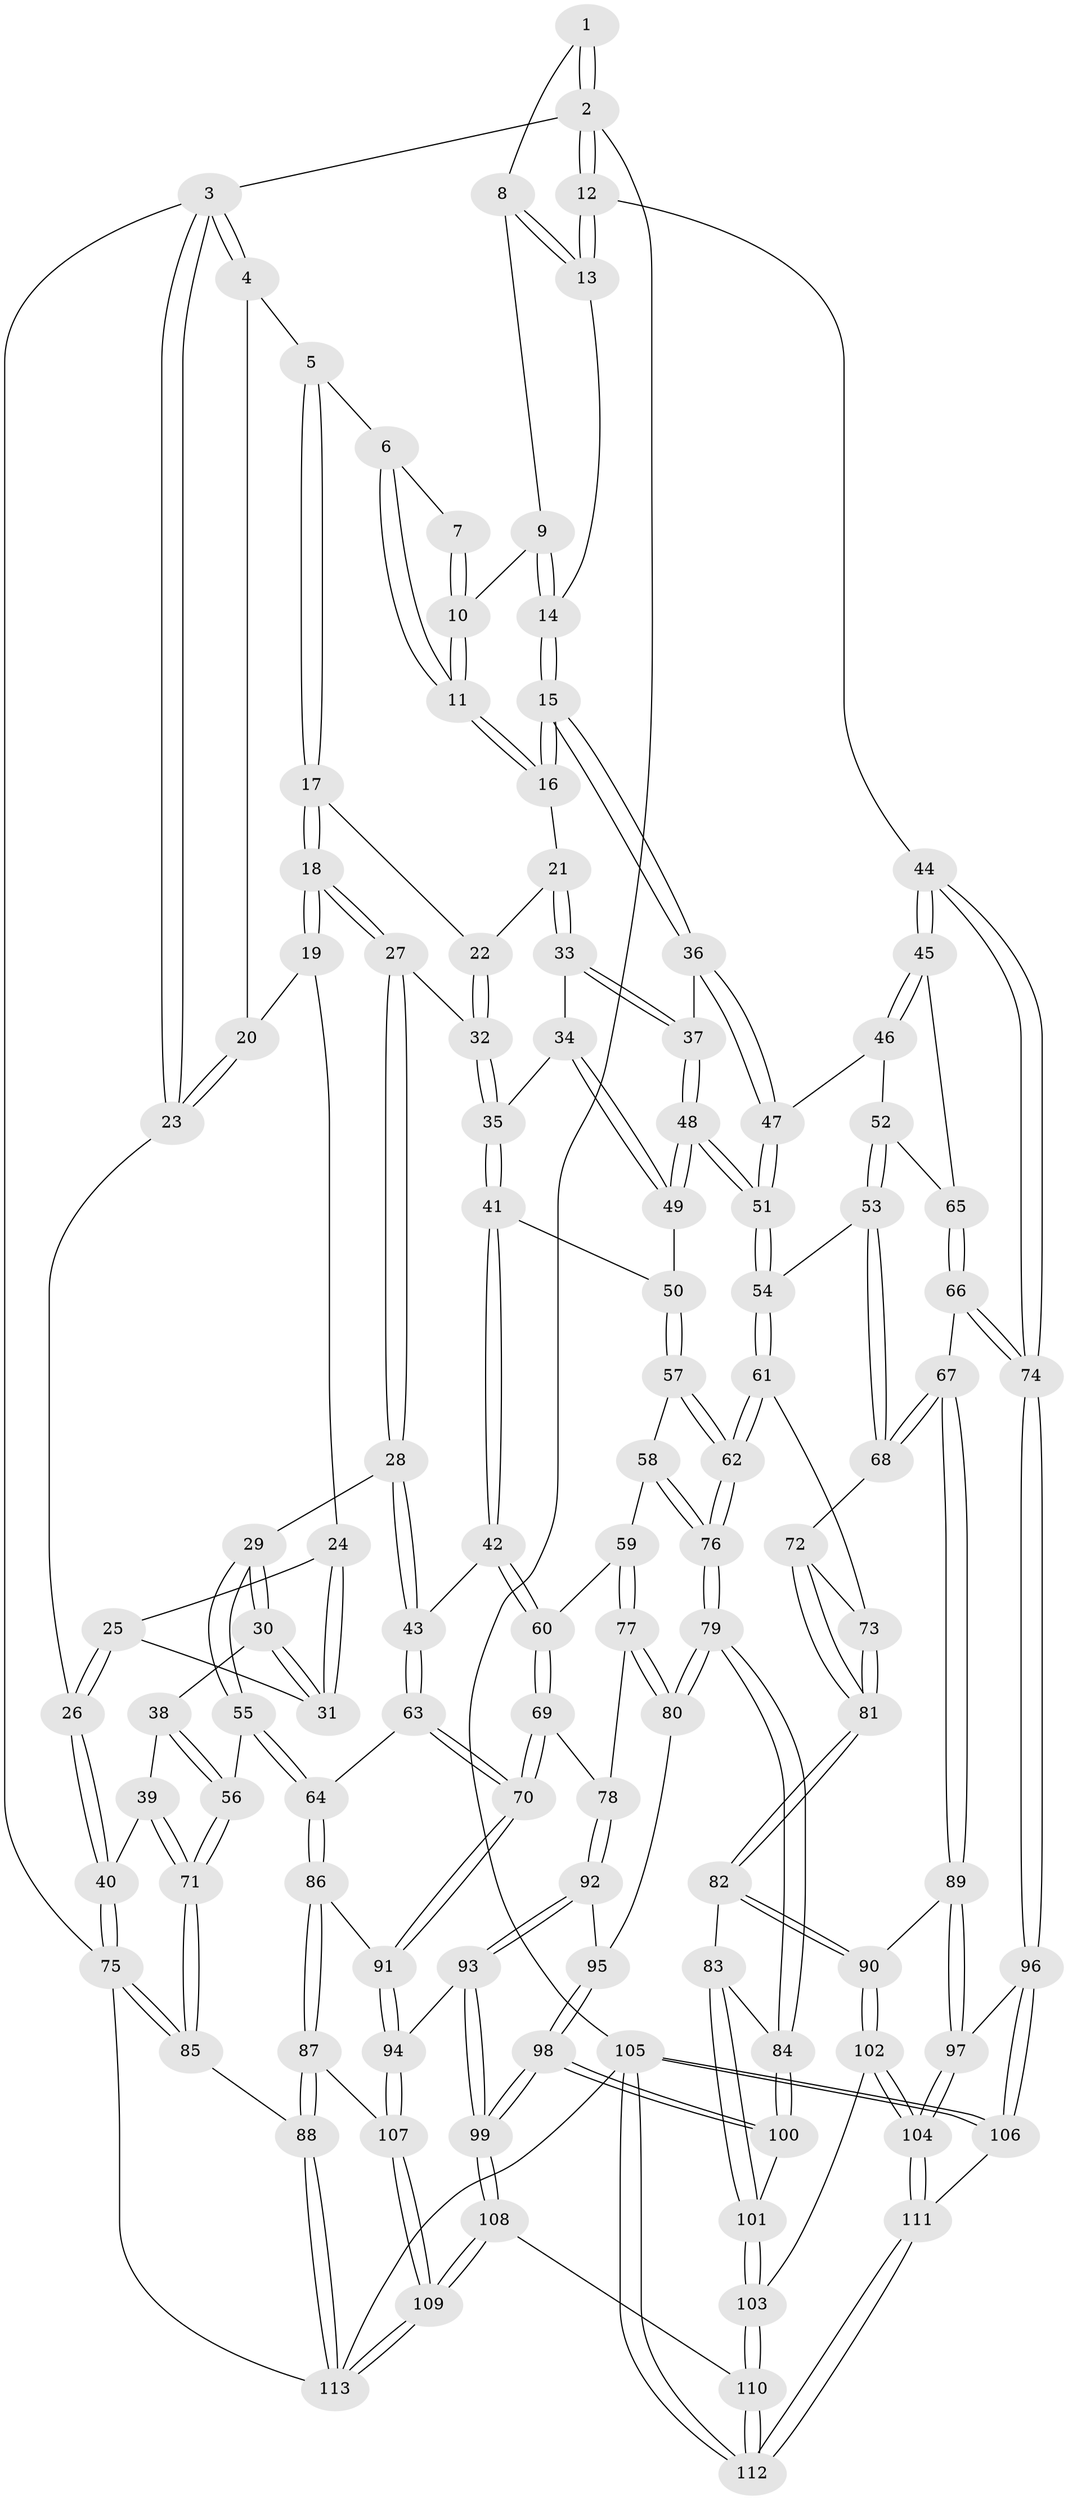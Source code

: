 // Generated by graph-tools (version 1.1) at 2025/59/03/09/25 04:59:56]
// undirected, 113 vertices, 279 edges
graph export_dot {
graph [start="1"]
  node [color=gray90,style=filled];
  1 [pos="+1+0"];
  2 [pos="+1+0"];
  3 [pos="+0+0"];
  4 [pos="+0.01941188722644503+0"];
  5 [pos="+0.3929617653009962+0"];
  6 [pos="+0.6385769183598717+0"];
  7 [pos="+0.875246376423634+0"];
  8 [pos="+0.9369112977321274+0.029763146990236543"];
  9 [pos="+0.8776590551721077+0.030266275010764822"];
  10 [pos="+0.8503618970576841+0"];
  11 [pos="+0.7470101597023185+0.10843002042849861"];
  12 [pos="+1+0.09067857397787941"];
  13 [pos="+0.9904615712172936+0.13990216596936336"];
  14 [pos="+0.865727728997706+0.18994189484156887"];
  15 [pos="+0.8618927539666075+0.19274423111528766"];
  16 [pos="+0.7463229032914199+0.1393741326300131"];
  17 [pos="+0.3974523050589839+0"];
  18 [pos="+0.2884642020243108+0.11510169992795515"];
  19 [pos="+0.1492264756733071+0.13193918487996628"];
  20 [pos="+0.14419585009294944+0.12219588527614828"];
  21 [pos="+0.7075514347593366+0.15223490359617994"];
  22 [pos="+0.5077210597301303+0.0825846552023566"];
  23 [pos="+0+0"];
  24 [pos="+0.1309647827652527+0.14533209113753923"];
  25 [pos="+0+0.11197110206251015"];
  26 [pos="+0+0"];
  27 [pos="+0.2871533730082855+0.1989926612297944"];
  28 [pos="+0.262647682411123+0.3576823268335194"];
  29 [pos="+0.24707561370812342+0.3584418983301559"];
  30 [pos="+0.11611743053409254+0.3315573121699215"];
  31 [pos="+0.10985333998996609+0.23566270333827624"];
  32 [pos="+0.5012220462205621+0.2315613300561028"];
  33 [pos="+0.6774065631757774+0.21676438203339404"];
  34 [pos="+0.641162432602892+0.2666195865448585"];
  35 [pos="+0.5028106651743547+0.2445268192993363"];
  36 [pos="+0.862233718322+0.1993190759239898"];
  37 [pos="+0.7462352615320316+0.3166279324069079"];
  38 [pos="+0.05681403178919164+0.34532675942521907"];
  39 [pos="+0+0.3468462090753844"];
  40 [pos="+0+0.3377230291657028"];
  41 [pos="+0.4534924093650777+0.3632395656911884"];
  42 [pos="+0.3494369740434911+0.3967491571042516"];
  43 [pos="+0.30547775579419606+0.38944010093844006"];
  44 [pos="+1+0.5122042210942842"];
  45 [pos="+1+0.4250088436555792"];
  46 [pos="+0.8973233931509351+0.29199097547375524"];
  47 [pos="+0.8856814931280046+0.2693837298363666"];
  48 [pos="+0.6940809941159406+0.4270991524192728"];
  49 [pos="+0.6619701974715878+0.4114814539361377"];
  50 [pos="+0.5629171920261323+0.4175202968133593"];
  51 [pos="+0.6969413761505867+0.42994797704255133"];
  52 [pos="+0.7577318916248746+0.45464689357049654"];
  53 [pos="+0.7411032071247516+0.4580936559188334"];
  54 [pos="+0.7065834373131717+0.4422667028787511"];
  55 [pos="+0.10330765229096632+0.5638780922265946"];
  56 [pos="+0.09429437031145851+0.5638743741272498"];
  57 [pos="+0.5369664053747363+0.5311953496642112"];
  58 [pos="+0.47886236910521257+0.558547045374284"];
  59 [pos="+0.47378887244231654+0.5598410483236623"];
  60 [pos="+0.41479412371853586+0.5300233555675636"];
  61 [pos="+0.6520307053075649+0.5521794631452017"];
  62 [pos="+0.5780175423006306+0.5719319306353347"];
  63 [pos="+0.25565152746917424+0.5836188230796988"];
  64 [pos="+0.1574038264507729+0.5956207287879628"];
  65 [pos="+0.8310595648654666+0.4551402164203222"];
  66 [pos="+0.8997052433978865+0.6132426202873434"];
  67 [pos="+0.816887409531765+0.6078624507988708"];
  68 [pos="+0.7905201300017374+0.5834584690749528"];
  69 [pos="+0.36932616408758084+0.6337239528746812"];
  70 [pos="+0.3022358822341422+0.6617694791775612"];
  71 [pos="+0.09085395274347904+0.5651308793312003"];
  72 [pos="+0.7361305193439432+0.6069462123819606"];
  73 [pos="+0.6566807089938863+0.5693656655970498"];
  74 [pos="+1+0.6689847963541268"];
  75 [pos="+0+0.7711965055897163"];
  76 [pos="+0.5664669298404256+0.6380984184501095"];
  77 [pos="+0.4739203475337753+0.5978079071776939"];
  78 [pos="+0.42699232000831694+0.6555688618800563"];
  79 [pos="+0.5672089912885796+0.6855594421343275"];
  80 [pos="+0.544956347000425+0.6865396933726476"];
  81 [pos="+0.6594615226158368+0.6772424075741116"];
  82 [pos="+0.6525040951959313+0.6979252048455675"];
  83 [pos="+0.6196172584913744+0.7007907526826098"];
  84 [pos="+0.5732674940469739+0.689073597504318"];
  85 [pos="+0+0.7670397747036778"];
  86 [pos="+0.15083750041051874+0.7499228932420432"];
  87 [pos="+0.0818122957228347+0.7954760309001149"];
  88 [pos="+0+0.773997065014155"];
  89 [pos="+0.7655186830885387+0.7137493081562277"];
  90 [pos="+0.6647891393296107+0.7063557312726039"];
  91 [pos="+0.28862876159637596+0.7293357804654803"];
  92 [pos="+0.4530408782381674+0.6898049563535174"];
  93 [pos="+0.34649747217171734+0.7918741326009914"];
  94 [pos="+0.316159821621262+0.7664063933665087"];
  95 [pos="+0.5006818630318428+0.7031557711093992"];
  96 [pos="+1+0.6822589625943919"];
  97 [pos="+0.8583830856540366+0.8357883465545513"];
  98 [pos="+0.4464667367735263+0.8673685944364865"];
  99 [pos="+0.41131254308685244+0.8932069182875422"];
  100 [pos="+0.5269348752505395+0.8426079737102286"];
  101 [pos="+0.5920157811831961+0.846624051750819"];
  102 [pos="+0.6995617272253711+0.884098918411778"];
  103 [pos="+0.623485464974604+0.8663588627358906"];
  104 [pos="+0.7758426706492677+0.945266281874441"];
  105 [pos="+1+1"];
  106 [pos="+1+0.6999016003886604"];
  107 [pos="+0.1765055143195103+0.9128249520803243"];
  108 [pos="+0.3682810705894773+1"];
  109 [pos="+0.30700894936922424+1"];
  110 [pos="+0.38827193553305345+1"];
  111 [pos="+0.7694091084130088+1"];
  112 [pos="+0.7623784716564682+1"];
  113 [pos="+0.2951555492353127+1"];
  1 -- 2;
  1 -- 2;
  1 -- 8;
  2 -- 3;
  2 -- 12;
  2 -- 12;
  2 -- 105;
  3 -- 4;
  3 -- 4;
  3 -- 23;
  3 -- 23;
  3 -- 75;
  4 -- 5;
  4 -- 20;
  5 -- 6;
  5 -- 17;
  5 -- 17;
  6 -- 7;
  6 -- 11;
  6 -- 11;
  7 -- 10;
  7 -- 10;
  8 -- 9;
  8 -- 13;
  8 -- 13;
  9 -- 10;
  9 -- 14;
  9 -- 14;
  10 -- 11;
  10 -- 11;
  11 -- 16;
  11 -- 16;
  12 -- 13;
  12 -- 13;
  12 -- 44;
  13 -- 14;
  14 -- 15;
  14 -- 15;
  15 -- 16;
  15 -- 16;
  15 -- 36;
  15 -- 36;
  16 -- 21;
  17 -- 18;
  17 -- 18;
  17 -- 22;
  18 -- 19;
  18 -- 19;
  18 -- 27;
  18 -- 27;
  19 -- 20;
  19 -- 24;
  20 -- 23;
  20 -- 23;
  21 -- 22;
  21 -- 33;
  21 -- 33;
  22 -- 32;
  22 -- 32;
  23 -- 26;
  24 -- 25;
  24 -- 31;
  24 -- 31;
  25 -- 26;
  25 -- 26;
  25 -- 31;
  26 -- 40;
  26 -- 40;
  27 -- 28;
  27 -- 28;
  27 -- 32;
  28 -- 29;
  28 -- 43;
  28 -- 43;
  29 -- 30;
  29 -- 30;
  29 -- 55;
  29 -- 55;
  30 -- 31;
  30 -- 31;
  30 -- 38;
  32 -- 35;
  32 -- 35;
  33 -- 34;
  33 -- 37;
  33 -- 37;
  34 -- 35;
  34 -- 49;
  34 -- 49;
  35 -- 41;
  35 -- 41;
  36 -- 37;
  36 -- 47;
  36 -- 47;
  37 -- 48;
  37 -- 48;
  38 -- 39;
  38 -- 56;
  38 -- 56;
  39 -- 40;
  39 -- 71;
  39 -- 71;
  40 -- 75;
  40 -- 75;
  41 -- 42;
  41 -- 42;
  41 -- 50;
  42 -- 43;
  42 -- 60;
  42 -- 60;
  43 -- 63;
  43 -- 63;
  44 -- 45;
  44 -- 45;
  44 -- 74;
  44 -- 74;
  45 -- 46;
  45 -- 46;
  45 -- 65;
  46 -- 47;
  46 -- 52;
  47 -- 51;
  47 -- 51;
  48 -- 49;
  48 -- 49;
  48 -- 51;
  48 -- 51;
  49 -- 50;
  50 -- 57;
  50 -- 57;
  51 -- 54;
  51 -- 54;
  52 -- 53;
  52 -- 53;
  52 -- 65;
  53 -- 54;
  53 -- 68;
  53 -- 68;
  54 -- 61;
  54 -- 61;
  55 -- 56;
  55 -- 64;
  55 -- 64;
  56 -- 71;
  56 -- 71;
  57 -- 58;
  57 -- 62;
  57 -- 62;
  58 -- 59;
  58 -- 76;
  58 -- 76;
  59 -- 60;
  59 -- 77;
  59 -- 77;
  60 -- 69;
  60 -- 69;
  61 -- 62;
  61 -- 62;
  61 -- 73;
  62 -- 76;
  62 -- 76;
  63 -- 64;
  63 -- 70;
  63 -- 70;
  64 -- 86;
  64 -- 86;
  65 -- 66;
  65 -- 66;
  66 -- 67;
  66 -- 74;
  66 -- 74;
  67 -- 68;
  67 -- 68;
  67 -- 89;
  67 -- 89;
  68 -- 72;
  69 -- 70;
  69 -- 70;
  69 -- 78;
  70 -- 91;
  70 -- 91;
  71 -- 85;
  71 -- 85;
  72 -- 73;
  72 -- 81;
  72 -- 81;
  73 -- 81;
  73 -- 81;
  74 -- 96;
  74 -- 96;
  75 -- 85;
  75 -- 85;
  75 -- 113;
  76 -- 79;
  76 -- 79;
  77 -- 78;
  77 -- 80;
  77 -- 80;
  78 -- 92;
  78 -- 92;
  79 -- 80;
  79 -- 80;
  79 -- 84;
  79 -- 84;
  80 -- 95;
  81 -- 82;
  81 -- 82;
  82 -- 83;
  82 -- 90;
  82 -- 90;
  83 -- 84;
  83 -- 101;
  83 -- 101;
  84 -- 100;
  84 -- 100;
  85 -- 88;
  86 -- 87;
  86 -- 87;
  86 -- 91;
  87 -- 88;
  87 -- 88;
  87 -- 107;
  88 -- 113;
  88 -- 113;
  89 -- 90;
  89 -- 97;
  89 -- 97;
  90 -- 102;
  90 -- 102;
  91 -- 94;
  91 -- 94;
  92 -- 93;
  92 -- 93;
  92 -- 95;
  93 -- 94;
  93 -- 99;
  93 -- 99;
  94 -- 107;
  94 -- 107;
  95 -- 98;
  95 -- 98;
  96 -- 97;
  96 -- 106;
  96 -- 106;
  97 -- 104;
  97 -- 104;
  98 -- 99;
  98 -- 99;
  98 -- 100;
  98 -- 100;
  99 -- 108;
  99 -- 108;
  100 -- 101;
  101 -- 103;
  101 -- 103;
  102 -- 103;
  102 -- 104;
  102 -- 104;
  103 -- 110;
  103 -- 110;
  104 -- 111;
  104 -- 111;
  105 -- 106;
  105 -- 106;
  105 -- 112;
  105 -- 112;
  105 -- 113;
  106 -- 111;
  107 -- 109;
  107 -- 109;
  108 -- 109;
  108 -- 109;
  108 -- 110;
  109 -- 113;
  109 -- 113;
  110 -- 112;
  110 -- 112;
  111 -- 112;
  111 -- 112;
}
